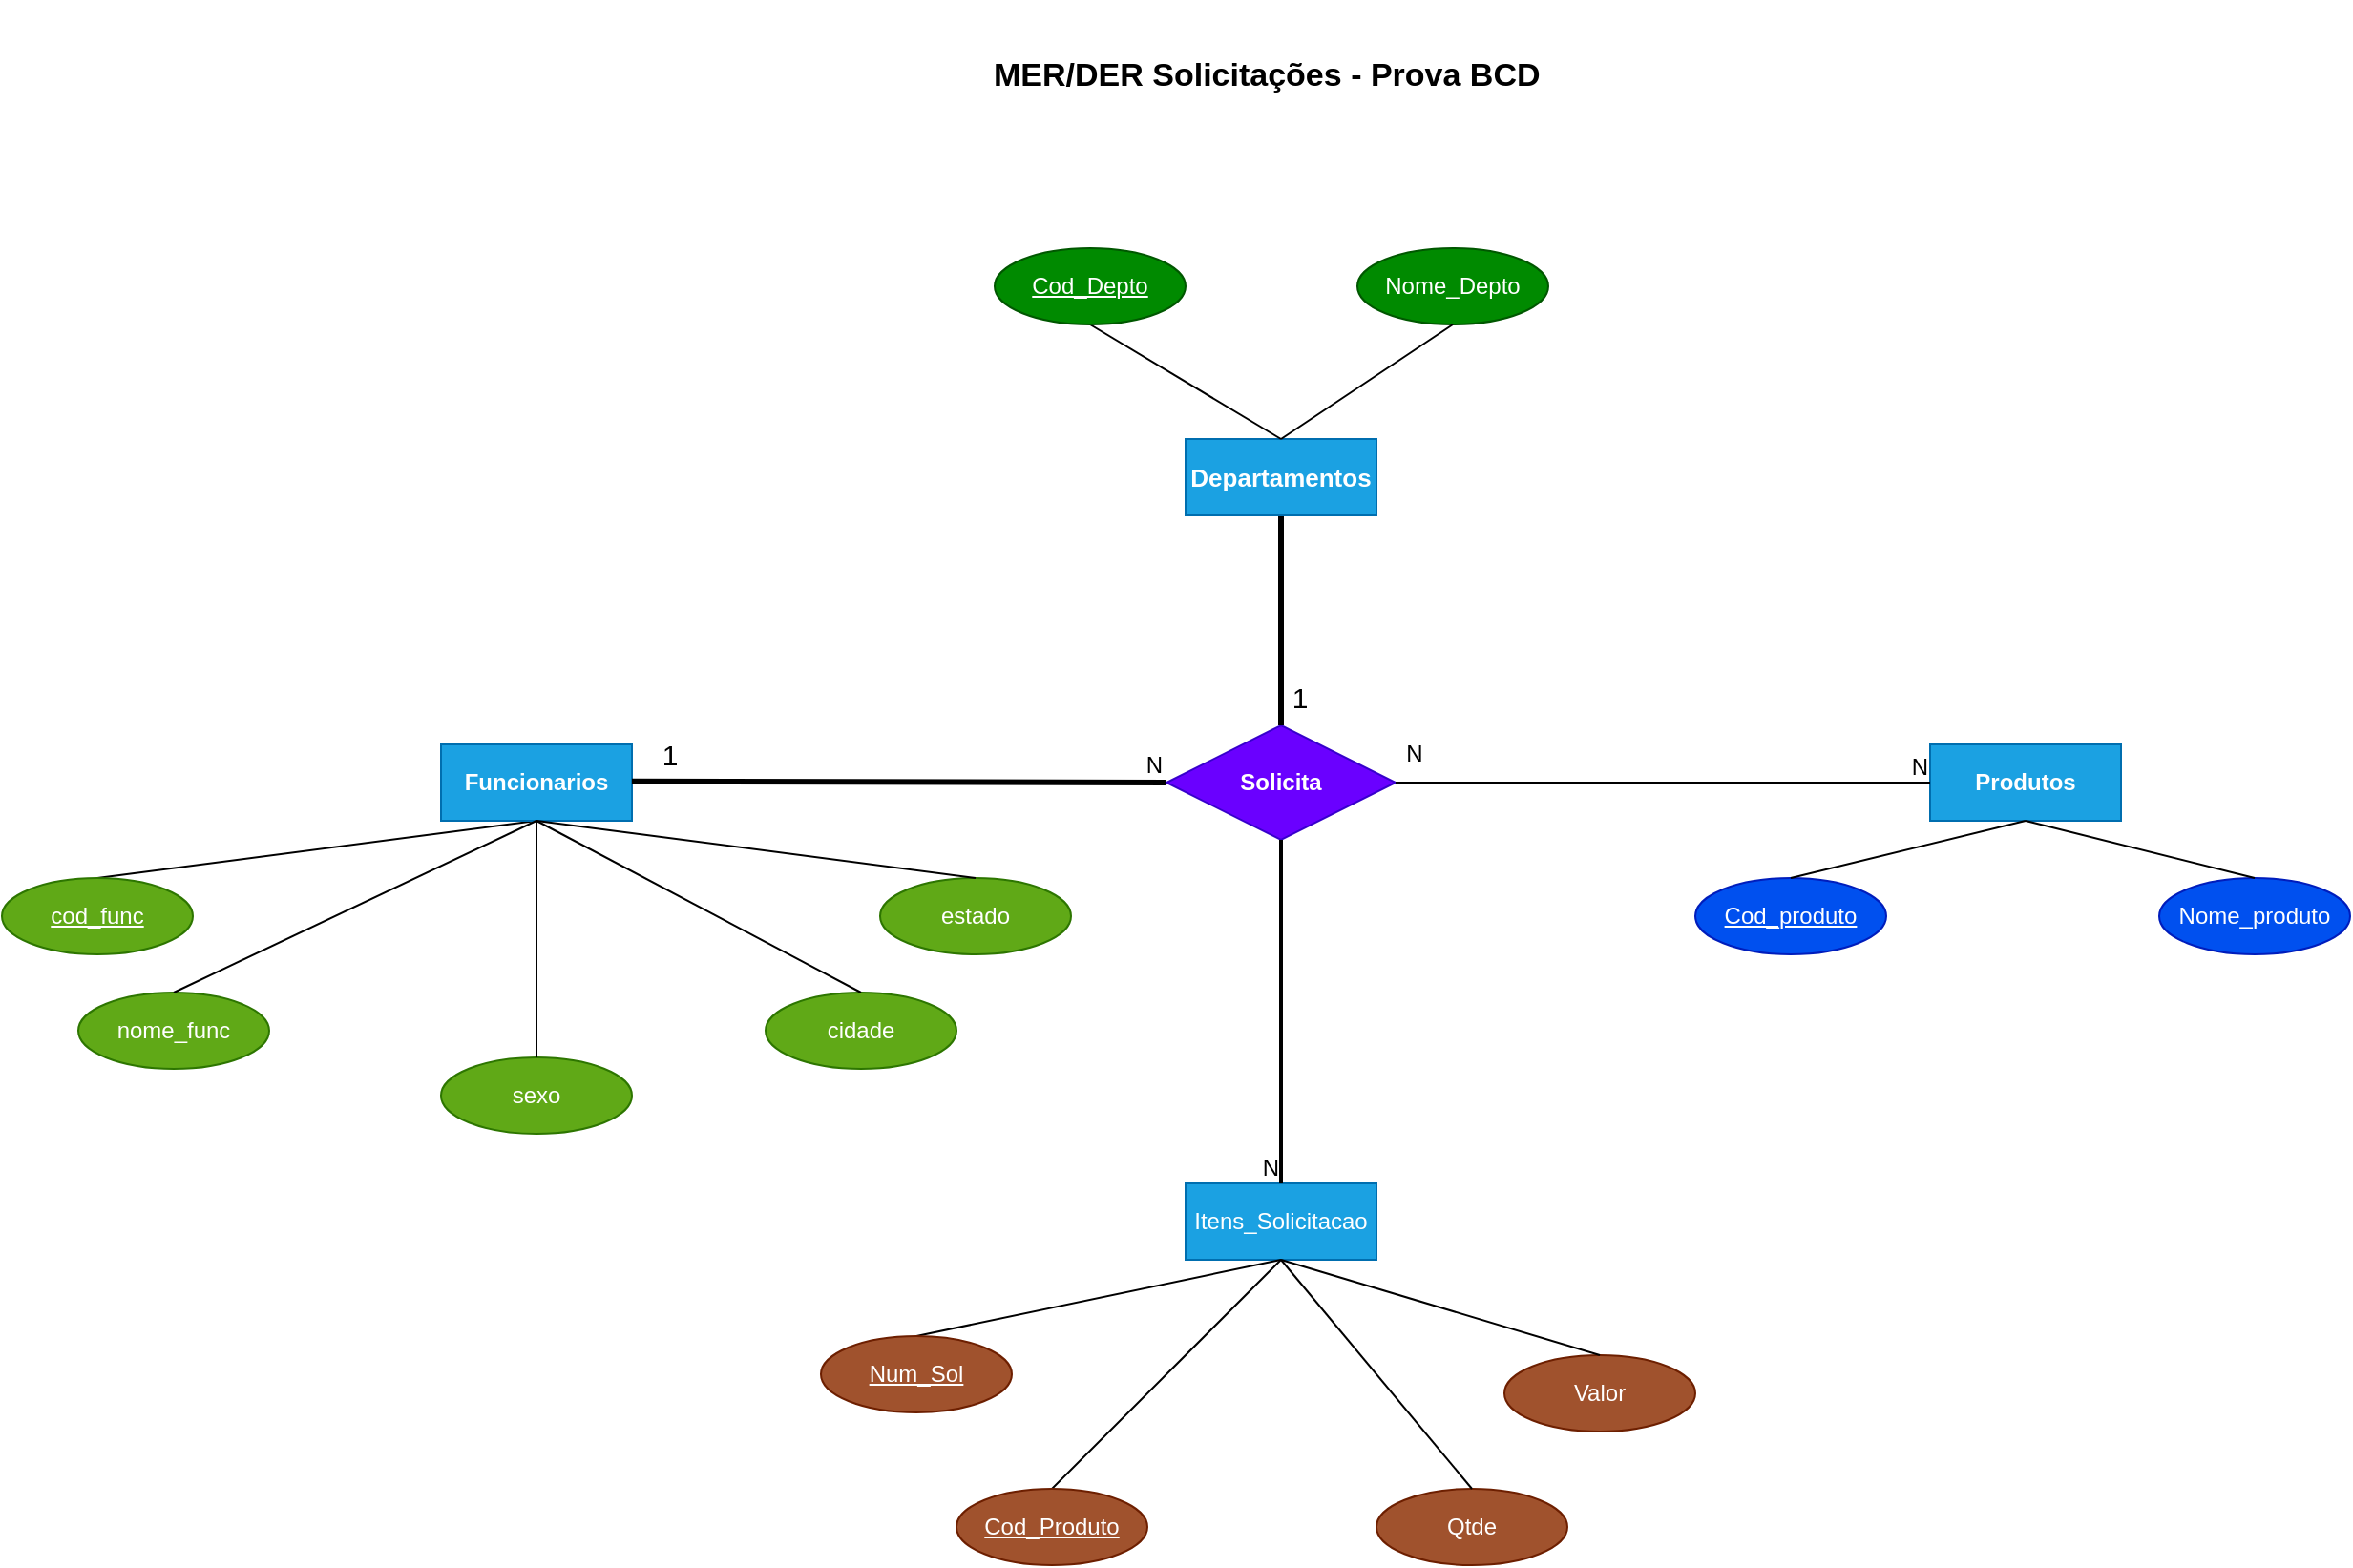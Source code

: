 <mxfile version="21.3.7" type="device">
  <diagram name="Página-1" id="np_EzysI-0YJK-0KCrZf">
    <mxGraphModel dx="2049" dy="1010" grid="1" gridSize="10" guides="1" tooltips="1" connect="1" arrows="1" fold="1" page="1" pageScale="1" pageWidth="827" pageHeight="1169" math="0" shadow="0">
      <root>
        <mxCell id="0" />
        <mxCell id="1" parent="0" />
        <mxCell id="Ot4UVluapDfgmTh8NWDO-1" value="&lt;b&gt;&lt;font style=&quot;font-size: 17px;&quot;&gt;MER/DER Solicitações - Prova BCD&amp;nbsp;&lt;/font&gt;&lt;/b&gt;" style="text;strokeColor=none;align=center;fillColor=none;html=1;verticalAlign=middle;whiteSpace=wrap;rounded=0;" vertex="1" parent="1">
          <mxGeometry x="760" y="30" width="310" height="80" as="geometry" />
        </mxCell>
        <mxCell id="Ot4UVluapDfgmTh8NWDO-3" value="&lt;b&gt;Solicita&lt;/b&gt;" style="shape=rhombus;perimeter=rhombusPerimeter;whiteSpace=wrap;html=1;align=center;fillColor=#6a00ff;fontColor=#ffffff;strokeColor=#3700CC;" vertex="1" parent="1">
          <mxGeometry x="860" y="410" width="120" height="60" as="geometry" />
        </mxCell>
        <mxCell id="Ot4UVluapDfgmTh8NWDO-4" value="" style="endArrow=none;html=1;rounded=0;entryX=0.5;entryY=1;entryDx=0;entryDy=0;exitX=0.5;exitY=0;exitDx=0;exitDy=0;" edge="1" parent="1" source="Ot4UVluapDfgmTh8NWDO-41" target="Ot4UVluapDfgmTh8NWDO-8">
          <mxGeometry relative="1" as="geometry">
            <mxPoint x="300" y="490" as="sourcePoint" />
            <mxPoint x="530" y="500" as="targetPoint" />
          </mxGeometry>
        </mxCell>
        <mxCell id="Ot4UVluapDfgmTh8NWDO-8" value="&lt;b&gt;Funcionarios&lt;/b&gt;" style="whiteSpace=wrap;html=1;align=center;fillColor=#1ba1e2;fontColor=#ffffff;strokeColor=#006EAF;" vertex="1" parent="1">
          <mxGeometry x="480" y="420" width="100" height="40" as="geometry" />
        </mxCell>
        <mxCell id="Ot4UVluapDfgmTh8NWDO-9" value="nome_func" style="ellipse;whiteSpace=wrap;html=1;align=center;fillColor=#60a917;fontColor=#ffffff;strokeColor=#2D7600;" vertex="1" parent="1">
          <mxGeometry x="290" y="550" width="100" height="40" as="geometry" />
        </mxCell>
        <mxCell id="Ot4UVluapDfgmTh8NWDO-10" value="sexo" style="ellipse;whiteSpace=wrap;html=1;align=center;fillColor=#60a917;fontColor=#ffffff;strokeColor=#2D7600;" vertex="1" parent="1">
          <mxGeometry x="480" y="584" width="100" height="40" as="geometry" />
        </mxCell>
        <mxCell id="Ot4UVluapDfgmTh8NWDO-11" value="cidade" style="ellipse;whiteSpace=wrap;html=1;align=center;fillColor=#60a917;fontColor=#ffffff;strokeColor=#2D7600;" vertex="1" parent="1">
          <mxGeometry x="650" y="550" width="100" height="40" as="geometry" />
        </mxCell>
        <mxCell id="Ot4UVluapDfgmTh8NWDO-12" value="estado" style="ellipse;whiteSpace=wrap;html=1;align=center;fillColor=#60a917;fontColor=#ffffff;strokeColor=#2D7600;" vertex="1" parent="1">
          <mxGeometry x="710" y="490" width="100" height="40" as="geometry" />
        </mxCell>
        <mxCell id="Ot4UVluapDfgmTh8NWDO-14" value="" style="endArrow=none;html=1;rounded=0;entryX=0.5;entryY=1;entryDx=0;entryDy=0;exitX=0.5;exitY=0;exitDx=0;exitDy=0;" edge="1" parent="1" source="Ot4UVluapDfgmTh8NWDO-9" target="Ot4UVluapDfgmTh8NWDO-8">
          <mxGeometry relative="1" as="geometry">
            <mxPoint x="370" y="520" as="sourcePoint" />
            <mxPoint x="540" y="470" as="targetPoint" />
          </mxGeometry>
        </mxCell>
        <mxCell id="Ot4UVluapDfgmTh8NWDO-15" value="" style="endArrow=none;html=1;rounded=0;entryX=0.5;entryY=1;entryDx=0;entryDy=0;exitX=0.5;exitY=0;exitDx=0;exitDy=0;" edge="1" parent="1" source="Ot4UVluapDfgmTh8NWDO-10" target="Ot4UVluapDfgmTh8NWDO-8">
          <mxGeometry relative="1" as="geometry">
            <mxPoint x="430" y="570" as="sourcePoint" />
            <mxPoint x="540" y="470" as="targetPoint" />
          </mxGeometry>
        </mxCell>
        <mxCell id="Ot4UVluapDfgmTh8NWDO-16" value="" style="endArrow=none;html=1;rounded=0;entryX=0.5;entryY=1;entryDx=0;entryDy=0;exitX=0.5;exitY=0;exitDx=0;exitDy=0;" edge="1" parent="1" source="Ot4UVluapDfgmTh8NWDO-11" target="Ot4UVluapDfgmTh8NWDO-8">
          <mxGeometry relative="1" as="geometry">
            <mxPoint x="440" y="580" as="sourcePoint" />
            <mxPoint x="550" y="480" as="targetPoint" />
          </mxGeometry>
        </mxCell>
        <mxCell id="Ot4UVluapDfgmTh8NWDO-17" value="" style="endArrow=none;html=1;rounded=0;entryX=0.5;entryY=1;entryDx=0;entryDy=0;exitX=0.5;exitY=0;exitDx=0;exitDy=0;" edge="1" parent="1" source="Ot4UVluapDfgmTh8NWDO-12" target="Ot4UVluapDfgmTh8NWDO-8">
          <mxGeometry relative="1" as="geometry">
            <mxPoint x="450" y="590" as="sourcePoint" />
            <mxPoint x="560" y="490" as="targetPoint" />
          </mxGeometry>
        </mxCell>
        <mxCell id="Ot4UVluapDfgmTh8NWDO-23" value="" style="endArrow=none;html=1;rounded=0;entryX=0;entryY=0.5;entryDx=0;entryDy=0;strokeWidth=3;" edge="1" parent="1" target="Ot4UVluapDfgmTh8NWDO-3">
          <mxGeometry relative="1" as="geometry">
            <mxPoint x="580" y="439.41" as="sourcePoint" />
            <mxPoint x="740" y="439.41" as="targetPoint" />
          </mxGeometry>
        </mxCell>
        <mxCell id="Ot4UVluapDfgmTh8NWDO-24" value="N" style="resizable=0;html=1;whiteSpace=wrap;align=right;verticalAlign=bottom;" connectable="0" vertex="1" parent="Ot4UVluapDfgmTh8NWDO-23">
          <mxGeometry x="1" relative="1" as="geometry" />
        </mxCell>
        <mxCell id="Ot4UVluapDfgmTh8NWDO-25" value="&lt;b&gt;Produtos&lt;/b&gt;" style="whiteSpace=wrap;html=1;align=center;fillColor=#1ba1e2;fontColor=#ffffff;strokeColor=#006EAF;" vertex="1" parent="1">
          <mxGeometry x="1260" y="420" width="100" height="40" as="geometry" />
        </mxCell>
        <mxCell id="Ot4UVluapDfgmTh8NWDO-27" value="Cod_produto" style="ellipse;whiteSpace=wrap;html=1;align=center;fontStyle=4;fillColor=#0050ef;fontColor=#ffffff;strokeColor=#001DBC;" vertex="1" parent="1">
          <mxGeometry x="1137" y="490" width="100" height="40" as="geometry" />
        </mxCell>
        <mxCell id="Ot4UVluapDfgmTh8NWDO-30" value="Nome_produto" style="ellipse;whiteSpace=wrap;html=1;align=center;fillColor=#0050ef;fontColor=#ffffff;strokeColor=#001DBC;" vertex="1" parent="1">
          <mxGeometry x="1380" y="490" width="100" height="40" as="geometry" />
        </mxCell>
        <mxCell id="Ot4UVluapDfgmTh8NWDO-35" value="" style="endArrow=none;html=1;rounded=0;entryX=0.5;entryY=1;entryDx=0;entryDy=0;exitX=0.5;exitY=0;exitDx=0;exitDy=0;" edge="1" parent="1" source="Ot4UVluapDfgmTh8NWDO-27" target="Ot4UVluapDfgmTh8NWDO-25">
          <mxGeometry relative="1" as="geometry">
            <mxPoint x="1070" y="440" as="sourcePoint" />
            <mxPoint x="1230" y="440" as="targetPoint" />
          </mxGeometry>
        </mxCell>
        <mxCell id="Ot4UVluapDfgmTh8NWDO-36" value="" style="endArrow=none;html=1;rounded=0;entryX=0.5;entryY=1;entryDx=0;entryDy=0;exitX=0.5;exitY=0;exitDx=0;exitDy=0;" edge="1" parent="1" source="Ot4UVluapDfgmTh8NWDO-30" target="Ot4UVluapDfgmTh8NWDO-25">
          <mxGeometry relative="1" as="geometry">
            <mxPoint x="1400" y="500" as="sourcePoint" />
            <mxPoint x="1230" y="440" as="targetPoint" />
          </mxGeometry>
        </mxCell>
        <mxCell id="Ot4UVluapDfgmTh8NWDO-38" value="" style="endArrow=none;html=1;rounded=0;exitX=1;exitY=0.5;exitDx=0;exitDy=0;entryX=0;entryY=0.5;entryDx=0;entryDy=0;" edge="1" parent="1" source="Ot4UVluapDfgmTh8NWDO-3" target="Ot4UVluapDfgmTh8NWDO-25">
          <mxGeometry relative="1" as="geometry">
            <mxPoint x="1080" y="440" as="sourcePoint" />
            <mxPoint x="1240" y="440" as="targetPoint" />
          </mxGeometry>
        </mxCell>
        <mxCell id="Ot4UVluapDfgmTh8NWDO-39" value="N" style="resizable=0;html=1;whiteSpace=wrap;align=right;verticalAlign=bottom;" connectable="0" vertex="1" parent="Ot4UVluapDfgmTh8NWDO-38">
          <mxGeometry x="1" relative="1" as="geometry" />
        </mxCell>
        <mxCell id="Ot4UVluapDfgmTh8NWDO-41" value="cod_func" style="ellipse;whiteSpace=wrap;html=1;align=center;fontStyle=4;fillColor=#60a917;fontColor=#ffffff;strokeColor=#2D7600;" vertex="1" parent="1">
          <mxGeometry x="250" y="490" width="100" height="40" as="geometry" />
        </mxCell>
        <mxCell id="Ot4UVluapDfgmTh8NWDO-44" value="" style="endArrow=none;html=1;rounded=0;entryX=0.5;entryY=0;entryDx=0;entryDy=0;strokeWidth=3;" edge="1" parent="1" target="Ot4UVluapDfgmTh8NWDO-3">
          <mxGeometry relative="1" as="geometry">
            <mxPoint x="920" y="300" as="sourcePoint" />
            <mxPoint x="790" y="290" as="targetPoint" />
          </mxGeometry>
        </mxCell>
        <mxCell id="Ot4UVluapDfgmTh8NWDO-45" value="&lt;b&gt;&lt;font style=&quot;font-size: 13px;&quot;&gt;Departamentos&lt;/font&gt;&lt;/b&gt;" style="whiteSpace=wrap;html=1;align=center;fillColor=#1ba1e2;fontColor=#ffffff;strokeColor=#006EAF;" vertex="1" parent="1">
          <mxGeometry x="870" y="260" width="100" height="40" as="geometry" />
        </mxCell>
        <mxCell id="Ot4UVluapDfgmTh8NWDO-47" value="Nome_Depto" style="ellipse;whiteSpace=wrap;html=1;align=center;fillColor=#008a00;fontColor=#ffffff;strokeColor=#005700;" vertex="1" parent="1">
          <mxGeometry x="960" y="160" width="100" height="40" as="geometry" />
        </mxCell>
        <mxCell id="Ot4UVluapDfgmTh8NWDO-48" value="" style="endArrow=none;html=1;rounded=0;entryX=0.5;entryY=0;entryDx=0;entryDy=0;exitX=0.5;exitY=1;exitDx=0;exitDy=0;" edge="1" parent="1" target="Ot4UVluapDfgmTh8NWDO-45">
          <mxGeometry relative="1" as="geometry">
            <mxPoint x="820" y="200" as="sourcePoint" />
            <mxPoint x="920" y="230" as="targetPoint" />
          </mxGeometry>
        </mxCell>
        <mxCell id="Ot4UVluapDfgmTh8NWDO-49" value="" style="endArrow=none;html=1;rounded=0;exitX=0.5;exitY=0;exitDx=0;exitDy=0;entryX=0.5;entryY=1;entryDx=0;entryDy=0;" edge="1" parent="1" source="Ot4UVluapDfgmTh8NWDO-45" target="Ot4UVluapDfgmTh8NWDO-47">
          <mxGeometry relative="1" as="geometry">
            <mxPoint x="930" y="220" as="sourcePoint" />
            <mxPoint x="1090" y="220" as="targetPoint" />
          </mxGeometry>
        </mxCell>
        <mxCell id="Ot4UVluapDfgmTh8NWDO-50" value="Cod_Depto" style="ellipse;whiteSpace=wrap;html=1;align=center;fontStyle=4;fillColor=#008a00;fontColor=#ffffff;strokeColor=#005700;" vertex="1" parent="1">
          <mxGeometry x="770" y="160" width="100" height="40" as="geometry" />
        </mxCell>
        <mxCell id="Ot4UVluapDfgmTh8NWDO-52" value="Itens_Solicitacao" style="whiteSpace=wrap;html=1;align=center;fillColor=#1ba1e2;fontColor=#ffffff;strokeColor=#006EAF;" vertex="1" parent="1">
          <mxGeometry x="870" y="650" width="100" height="40" as="geometry" />
        </mxCell>
        <mxCell id="Ot4UVluapDfgmTh8NWDO-53" value="" style="endArrow=none;html=1;rounded=0;exitX=0.5;exitY=0;exitDx=0;exitDy=0;" edge="1" parent="1" source="Ot4UVluapDfgmTh8NWDO-56">
          <mxGeometry relative="1" as="geometry">
            <mxPoint x="810" y="750" as="sourcePoint" />
            <mxPoint x="920" y="690" as="targetPoint" />
          </mxGeometry>
        </mxCell>
        <mxCell id="Ot4UVluapDfgmTh8NWDO-55" value="" style="endArrow=none;html=1;rounded=0;exitX=0.5;exitY=1;exitDx=0;exitDy=0;entryX=0.5;entryY=0;entryDx=0;entryDy=0;" edge="1" parent="1" source="Ot4UVluapDfgmTh8NWDO-52" target="Ot4UVluapDfgmTh8NWDO-57">
          <mxGeometry relative="1" as="geometry">
            <mxPoint x="930" y="740" as="sourcePoint" />
            <mxPoint x="990" y="750" as="targetPoint" />
          </mxGeometry>
        </mxCell>
        <mxCell id="Ot4UVluapDfgmTh8NWDO-56" value="Num_Sol" style="ellipse;whiteSpace=wrap;html=1;align=center;fontStyle=4;fillColor=#a0522d;fontColor=#ffffff;strokeColor=#6D1F00;" vertex="1" parent="1">
          <mxGeometry x="679" y="730" width="100" height="40" as="geometry" />
        </mxCell>
        <mxCell id="Ot4UVluapDfgmTh8NWDO-57" value="Cod_Produto" style="ellipse;whiteSpace=wrap;html=1;align=center;fontStyle=4;fillColor=#a0522d;fontColor=#ffffff;strokeColor=#6D1F00;" vertex="1" parent="1">
          <mxGeometry x="750" y="810" width="100" height="40" as="geometry" />
        </mxCell>
        <mxCell id="Ot4UVluapDfgmTh8NWDO-58" value="Valor" style="ellipse;whiteSpace=wrap;html=1;align=center;fillColor=#a0522d;fontColor=#ffffff;strokeColor=#6D1F00;" vertex="1" parent="1">
          <mxGeometry x="1037" y="740" width="100" height="40" as="geometry" />
        </mxCell>
        <mxCell id="Ot4UVluapDfgmTh8NWDO-59" value="Qtde" style="ellipse;whiteSpace=wrap;html=1;align=center;fillColor=#a0522d;fontColor=#ffffff;strokeColor=#6D1F00;" vertex="1" parent="1">
          <mxGeometry x="970" y="810" width="100" height="40" as="geometry" />
        </mxCell>
        <mxCell id="Ot4UVluapDfgmTh8NWDO-60" value="" style="endArrow=none;html=1;rounded=0;exitX=0.5;exitY=1;exitDx=0;exitDy=0;entryX=0.5;entryY=0;entryDx=0;entryDy=0;" edge="1" parent="1" source="Ot4UVluapDfgmTh8NWDO-52" target="Ot4UVluapDfgmTh8NWDO-58">
          <mxGeometry relative="1" as="geometry">
            <mxPoint x="920" y="780" as="sourcePoint" />
            <mxPoint x="1080" y="780" as="targetPoint" />
          </mxGeometry>
        </mxCell>
        <mxCell id="Ot4UVluapDfgmTh8NWDO-61" value="" style="endArrow=none;html=1;rounded=0;exitX=0.5;exitY=1;exitDx=0;exitDy=0;entryX=0.5;entryY=0;entryDx=0;entryDy=0;" edge="1" parent="1" source="Ot4UVluapDfgmTh8NWDO-52" target="Ot4UVluapDfgmTh8NWDO-59">
          <mxGeometry relative="1" as="geometry">
            <mxPoint x="890" y="770" as="sourcePoint" />
            <mxPoint x="1050" y="770" as="targetPoint" />
          </mxGeometry>
        </mxCell>
        <mxCell id="Ot4UVluapDfgmTh8NWDO-62" value="" style="endArrow=none;html=1;rounded=0;exitX=0.5;exitY=1;exitDx=0;exitDy=0;entryX=0.5;entryY=0;entryDx=0;entryDy=0;strokeWidth=2;" edge="1" parent="1" source="Ot4UVluapDfgmTh8NWDO-3" target="Ot4UVluapDfgmTh8NWDO-52">
          <mxGeometry relative="1" as="geometry">
            <mxPoint x="940" y="569.41" as="sourcePoint" />
            <mxPoint x="1100" y="569.41" as="targetPoint" />
          </mxGeometry>
        </mxCell>
        <mxCell id="Ot4UVluapDfgmTh8NWDO-63" value="N" style="resizable=0;html=1;whiteSpace=wrap;align=right;verticalAlign=bottom;" connectable="0" vertex="1" parent="Ot4UVluapDfgmTh8NWDO-62">
          <mxGeometry x="1" relative="1" as="geometry" />
        </mxCell>
        <mxCell id="Ot4UVluapDfgmTh8NWDO-64" value="&lt;font style=&quot;font-size: 15px;&quot;&gt;1&lt;/font&gt;" style="text;strokeColor=none;align=center;fillColor=none;html=1;verticalAlign=middle;whiteSpace=wrap;rounded=0;strokeWidth=3;" vertex="1" parent="1">
          <mxGeometry x="570" y="410" width="60" height="30" as="geometry" />
        </mxCell>
        <mxCell id="Ot4UVluapDfgmTh8NWDO-66" value="&lt;font style=&quot;font-size: 15px;&quot;&gt;1&lt;/font&gt;" style="text;strokeColor=none;align=center;fillColor=none;html=1;verticalAlign=middle;whiteSpace=wrap;rounded=0;strokeWidth=3;" vertex="1" parent="1">
          <mxGeometry x="900" y="380" width="60" height="30" as="geometry" />
        </mxCell>
        <mxCell id="Ot4UVluapDfgmTh8NWDO-67" value="&lt;font style=&quot;font-size: 12px;&quot;&gt;N&lt;/font&gt;" style="text;strokeColor=none;align=center;fillColor=none;html=1;verticalAlign=middle;whiteSpace=wrap;rounded=0;strokeWidth=1;" vertex="1" parent="1">
          <mxGeometry x="960" y="410" width="60" height="30" as="geometry" />
        </mxCell>
      </root>
    </mxGraphModel>
  </diagram>
</mxfile>

